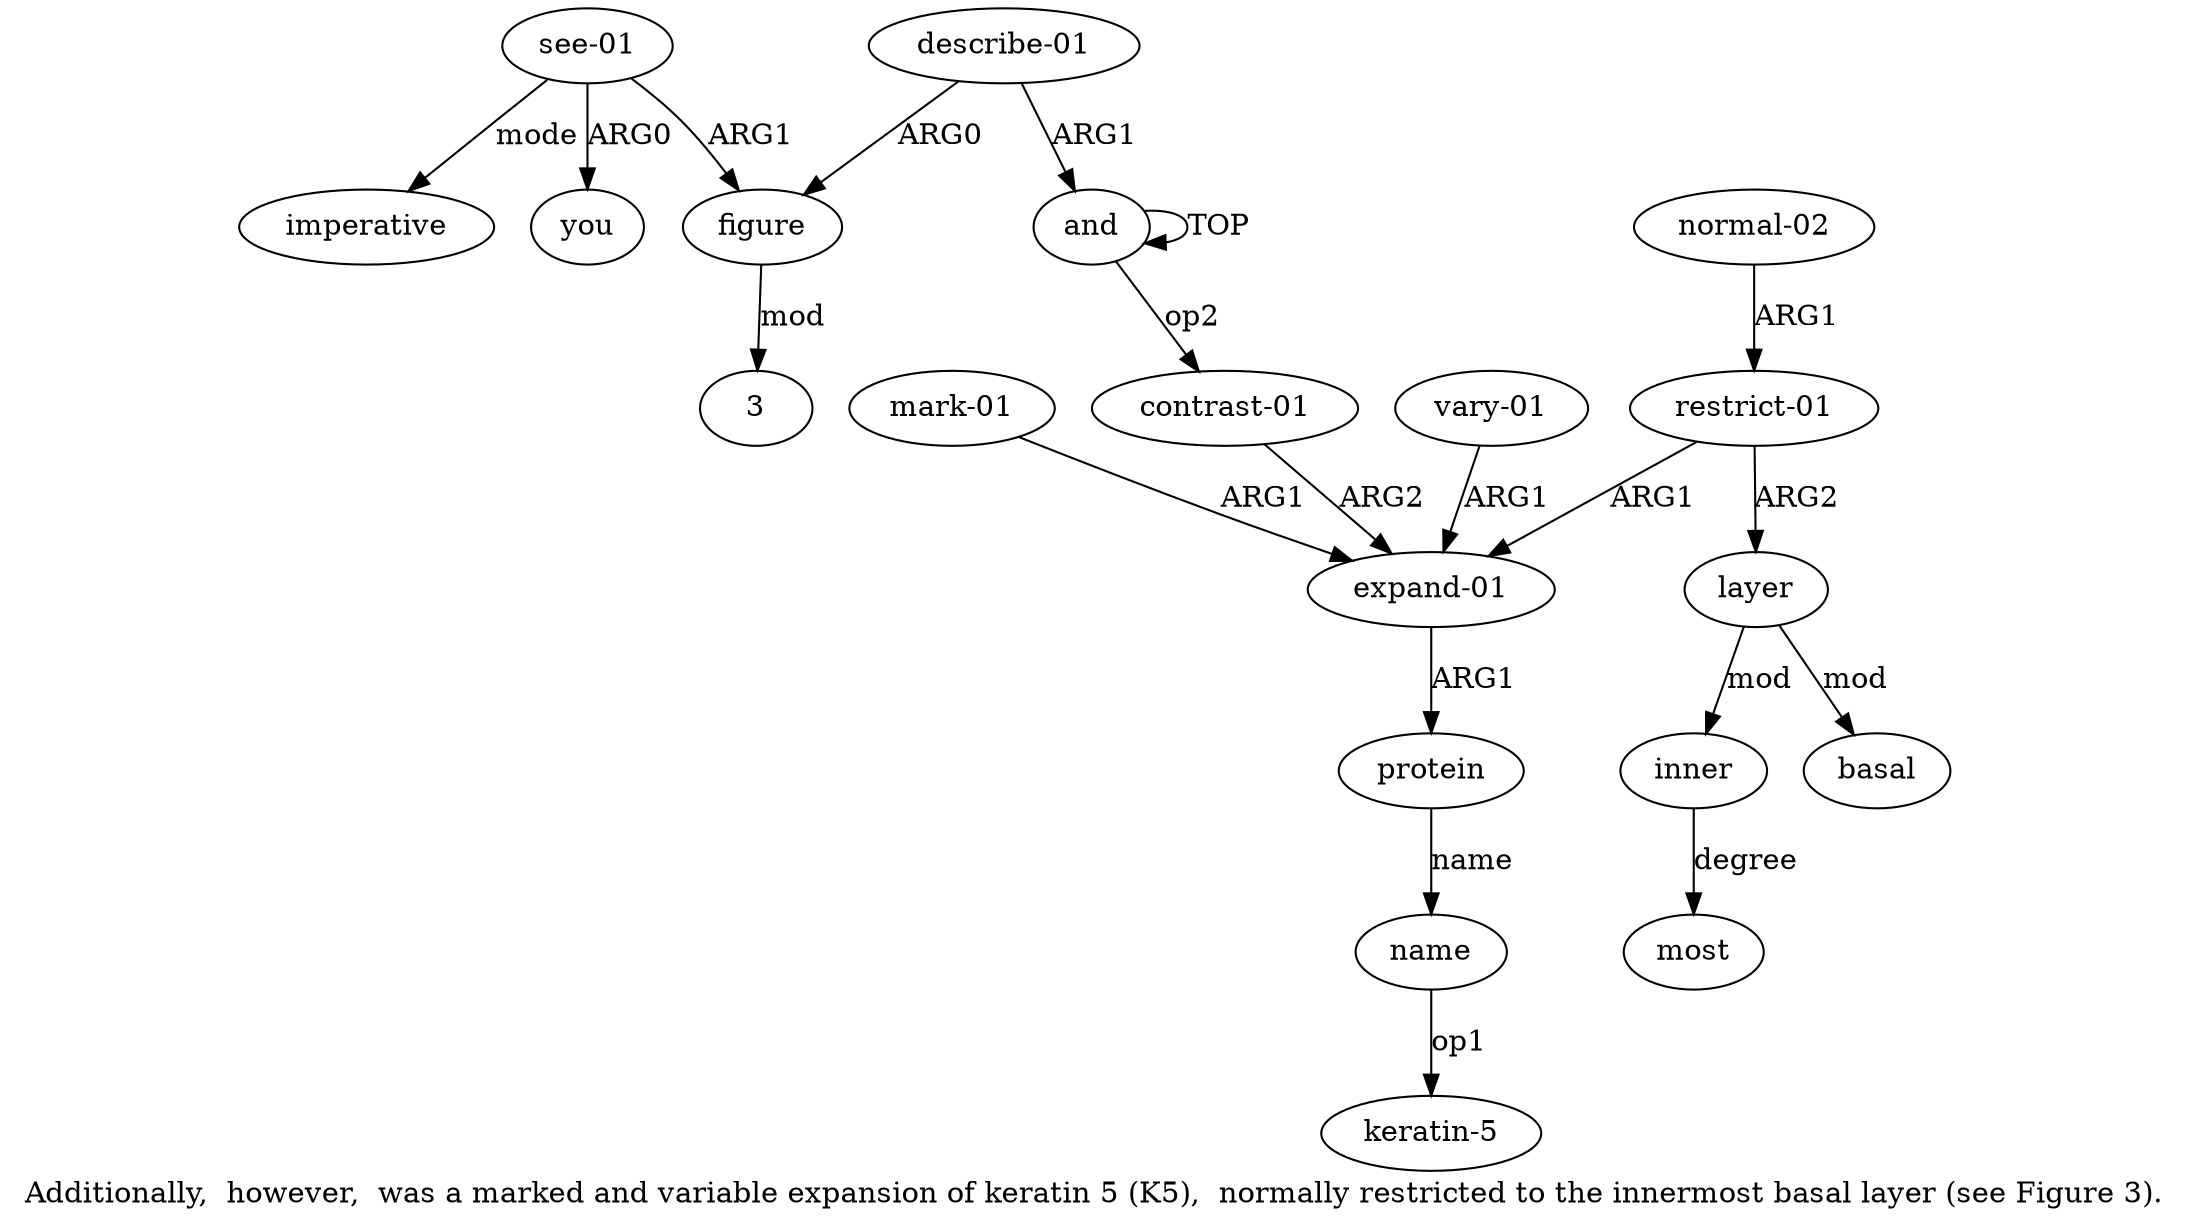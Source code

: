 digraph  {
	graph [label="Additionally,  however,  was a marked and variable expansion of keratin 5 (K5),  normally restricted to the innermost basal layer (\
see Figure 3)."];
	node [label="\N"];
	a15	 [color=black,
		gold_ind=15,
		gold_label="see-01",
		label="see-01",
		test_ind=15,
		test_label="see-01"];
	a14	 [color=black,
		gold_ind=14,
		gold_label=figure,
		label=figure,
		test_ind=14,
		test_label=figure];
	a15 -> a14 [key=0,
	color=black,
	gold_label=ARG1,
	label=ARG1,
	test_label=ARG1];
a16 [color=black,
	gold_ind=16,
	gold_label=you,
	label=you,
	test_ind=16,
	test_label=you];
a15 -> a16 [key=0,
color=black,
gold_label=ARG0,
label=ARG0,
test_label=ARG0];
"a15 imperative" [color=black,
gold_ind=-1,
gold_label=imperative,
label=imperative,
test_ind=-1,
test_label=imperative];
a15 -> "a15 imperative" [key=0,
color=black,
gold_label=mode,
label=mode,
test_label=mode];
"a14 3" [color=black,
gold_ind=-1,
gold_label=3,
label=3,
test_ind=-1,
test_label=3];
a14 -> "a14 3" [key=0,
color=black,
gold_label=mod,
label=mod,
test_label=mod];
a11 [color=black,
gold_ind=11,
gold_label="mark-01",
label="mark-01",
test_ind=11,
test_label="mark-01"];
a2 [color=black,
gold_ind=2,
gold_label="expand-01",
label="expand-01",
test_ind=2,
test_label="expand-01"];
a11 -> a2 [key=0,
color=black,
gold_label=ARG1,
label=ARG1,
test_label=ARG1];
a10 [color=black,
gold_ind=10,
gold_label="normal-02",
label="normal-02",
test_ind=10,
test_label="normal-02"];
a5 [color=black,
gold_ind=5,
gold_label="restrict-01",
label="restrict-01",
test_ind=5,
test_label="restrict-01"];
a10 -> a5 [key=0,
color=black,
gold_label=ARG1,
label=ARG1,
test_label=ARG1];
a13 [color=black,
gold_ind=13,
gold_label="describe-01",
label="describe-01",
test_ind=13,
test_label="describe-01"];
a13 -> a14 [key=0,
color=black,
gold_label=ARG0,
label=ARG0,
test_label=ARG0];
a0 [color=black,
gold_ind=0,
gold_label=and,
label=and,
test_ind=0,
test_label=and];
a13 -> a0 [key=0,
color=black,
gold_label=ARG1,
label=ARG1,
test_label=ARG1];
a12 [color=black,
gold_ind=12,
gold_label="vary-01",
label="vary-01",
test_ind=12,
test_label="vary-01"];
a12 -> a2 [key=0,
color=black,
gold_label=ARG1,
label=ARG1,
test_label=ARG1];
"a4 keratin-5" [color=black,
gold_ind=-1,
gold_label="keratin-5",
label="keratin-5",
test_ind=-1,
test_label="keratin-5"];
a1 [color=black,
gold_ind=1,
gold_label="contrast-01",
label="contrast-01",
test_ind=1,
test_label="contrast-01"];
a1 -> a2 [key=0,
color=black,
gold_label=ARG2,
label=ARG2,
test_label=ARG2];
a0 -> a1 [key=0,
color=black,
gold_label=op2,
label=op2,
test_label=op2];
a0 -> a0 [key=0,
color=black,
gold_label=TOP,
label=TOP,
test_label=TOP];
a3 [color=black,
gold_ind=3,
gold_label=protein,
label=protein,
test_ind=3,
test_label=protein];
a4 [color=black,
gold_ind=4,
gold_label=name,
label=name,
test_ind=4,
test_label=name];
a3 -> a4 [key=0,
color=black,
gold_label=name,
label=name,
test_label=name];
a2 -> a3 [key=0,
color=black,
gold_label=ARG1,
label=ARG1,
test_label=ARG1];
a5 -> a2 [key=0,
color=black,
gold_label=ARG1,
label=ARG1,
test_label=ARG1];
a6 [color=black,
gold_ind=6,
gold_label=layer,
label=layer,
test_ind=6,
test_label=layer];
a5 -> a6 [key=0,
color=black,
gold_label=ARG2,
label=ARG2,
test_label=ARG2];
a4 -> "a4 keratin-5" [key=0,
color=black,
gold_label=op1,
label=op1,
test_label=op1];
a7 [color=black,
gold_ind=7,
gold_label=basal,
label=basal,
test_ind=7,
test_label=basal];
a6 -> a7 [key=0,
color=black,
gold_label=mod,
label=mod,
test_label=mod];
a8 [color=black,
gold_ind=8,
gold_label=inner,
label=inner,
test_ind=8,
test_label=inner];
a6 -> a8 [key=0,
color=black,
gold_label=mod,
label=mod,
test_label=mod];
a9 [color=black,
gold_ind=9,
gold_label=most,
label=most,
test_ind=9,
test_label=most];
a8 -> a9 [key=0,
color=black,
gold_label=degree,
label=degree,
test_label=degree];
}
